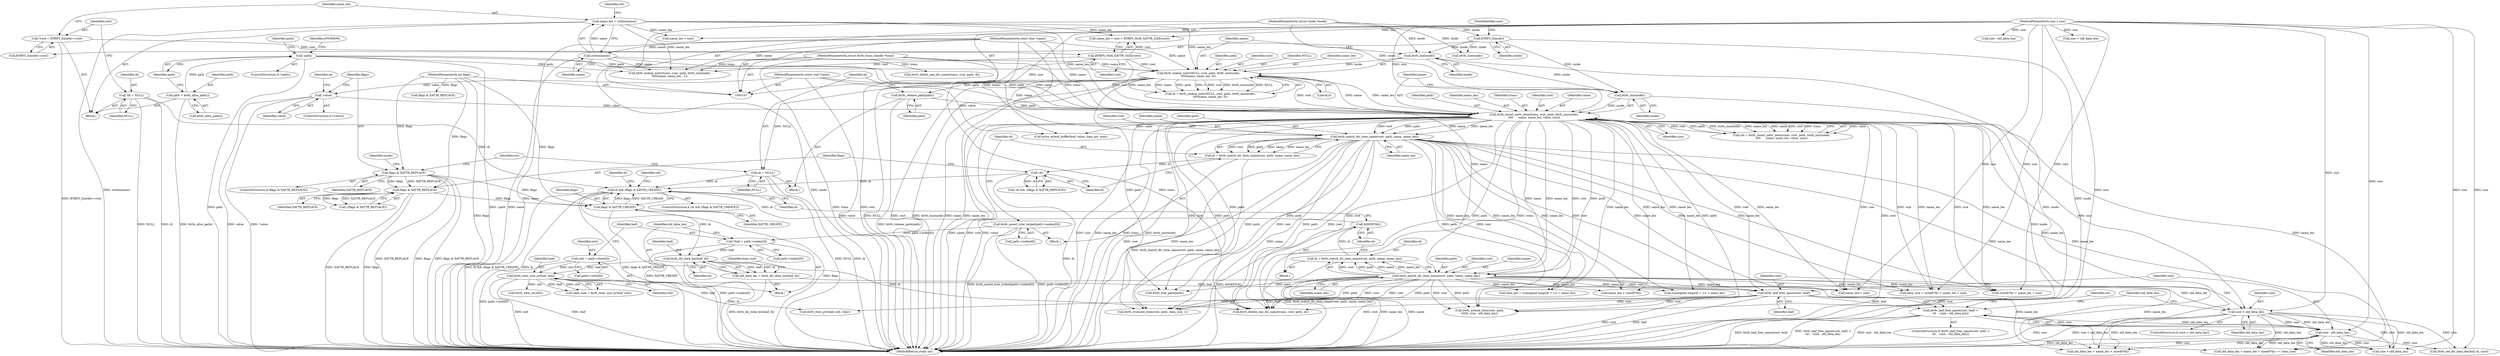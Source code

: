 digraph "0_linux_5f5bc6b1e2d5a6f827bc860ef2dc5b6f365d1339_1@API" {
"1000368" [label="(Call,btrfs_leaf_free_space(root, leaf) <\n\t\t\t    (size - old_data_len))"];
"1000369" [label="(Call,btrfs_leaf_free_space(root, leaf))"];
"1000236" [label="(Call,btrfs_insert_xattr_item(trans, root, path, btrfs_ino(inode),\n\t\t\t\t      name, name_len, value, size))"];
"1000108" [label="(MethodParameterIn,struct btrfs_trans_handle *trans)"];
"1000141" [label="(Call,BTRFS_MAX_XATTR_SIZE(root))"];
"1000120" [label="(Call,*root = BTRFS_I(inode)->root)"];
"1000211" [label="(Call,btrfs_lookup_xattr(NULL, root, path, btrfs_ino(inode),\n\t\t\t\t\tname, name_len, 0))"];
"1000150" [label="(Call,!path)"];
"1000146" [label="(Call,path = btrfs_alloc_path())"];
"1000215" [label="(Call,btrfs_ino(inode))"];
"1000123" [label="(Call,BTRFS_I(inode))"];
"1000109" [label="(MethodParameterIn,struct inode *inode)"];
"1000130" [label="(Call,strlen(name))"];
"1000110" [label="(MethodParameterIn,const char *name)"];
"1000128" [label="(Call,name_len = strlen(name))"];
"1000229" [label="(Call,btrfs_release_path(path))"];
"1000240" [label="(Call,btrfs_ino(inode))"];
"1000161" [label="(Call,!value)"];
"1000111" [label="(MethodParameterIn,const void *value)"];
"1000112" [label="(MethodParameterIn,size_t size)"];
"1000263" [label="(Call,btrfs_match_dir_item_name(root, path, name, name_len))"];
"1000294" [label="(Call,btrfs_match_dir_item_name(root, path, name, name_len))"];
"1000346" [label="(Call,btrfs_item_size_nr(leaf, slot))"];
"1000340" [label="(Call,btrfs_dir_data_len(leaf, di))"];
"1000330" [label="(Call,*leaf = path->nodes[0])"];
"1000255" [label="(Call,btrfs_assert_tree_locked(path->nodes[0]))"];
"1000307" [label="(Call,di && (flags & XATTR_CREATE))"];
"1000116" [label="(Call,*di = NULL)"];
"1000299" [label="(Call,ASSERT(di))"];
"1000292" [label="(Call,di = btrfs_match_dir_item_name(root, path, name, name_len))"];
"1000231" [label="(Call,di = NULL)"];
"1000270" [label="(Call,!di)"];
"1000261" [label="(Call,di = btrfs_match_dir_item_name(root, path, name, name_len))"];
"1000309" [label="(Call,flags & XATTR_CREATE)"];
"1000199" [label="(Call,flags & XATTR_REPLACE)"];
"1000113" [label="(MethodParameterIn,int flags)"];
"1000273" [label="(Call,flags & XATTR_REPLACE)"];
"1000322" [label="(Call,slot = path->slots[0])"];
"1000372" [label="(Call,size - old_data_len)"];
"1000363" [label="(Call,size > old_data_len)"];
"1000338" [label="(Call,old_data_len = btrfs_dir_data_len(leaf, di))"];
"1000192" [label="(Call,btrfs_delete_one_dir_name(trans, root, path, di))"];
"1000293" [label="(Identifier,di)"];
"1000265" [label="(Identifier,path)"];
"1000309" [label="(Call,flags & XATTR_CREATE)"];
"1000339" [label="(Identifier,old_data_len)"];
"1000369" [label="(Call,btrfs_leaf_free_space(root, leaf))"];
"1000255" [label="(Call,btrfs_assert_tree_locked(path->nodes[0]))"];
"1000347" [label="(Identifier,leaf)"];
"1000322" [label="(Call,slot = path->slots[0])"];
"1000307" [label="(Call,di && (flags & XATTR_CREATE))"];
"1000146" [label="(Call,path = btrfs_alloc_path())"];
"1000346" [label="(Call,btrfs_item_size_nr(leaf, slot))"];
"1000269" [label="(Call,!di && !(flags & XATTR_REPLACE))"];
"1000108" [label="(MethodParameterIn,struct btrfs_trans_handle *trans)"];
"1000123" [label="(Call,BTRFS_I(inode))"];
"1000404" [label="(Call,size < old_data_len)"];
"1000216" [label="(Identifier,inode)"];
"1000151" [label="(Identifier,path)"];
"1000110" [label="(MethodParameterIn,const char *name)"];
"1000111" [label="(MethodParameterIn,const void *value)"];
"1000213" [label="(Identifier,root)"];
"1000165" [label="(Identifier,di)"];
"1000202" [label="(Block,)"];
"1000239" [label="(Identifier,path)"];
"1000371" [label="(Identifier,leaf)"];
"1000263" [label="(Call,btrfs_match_dir_item_name(root, path, name, name_len))"];
"1000161" [label="(Call,!value)"];
"1000352" [label="(Call,sizeof(*di) + name_len + size)"];
"1000217" [label="(Identifier,name)"];
"1000117" [label="(Identifier,di)"];
"1000148" [label="(Call,btrfs_alloc_path())"];
"1000306" [label="(ControlStructure,if (di && (flags & XATTR_CREATE)))"];
"1000368" [label="(Call,btrfs_leaf_free_space(root, leaf) <\n\t\t\t    (size - old_data_len))"];
"1000267" [label="(Identifier,name_len)"];
"1000367" [label="(ControlStructure,if (btrfs_leaf_free_space(root, leaf) <\n\t\t\t    (size - old_data_len)))"];
"1000341" [label="(Identifier,leaf)"];
"1000128" [label="(Call,name_len = strlen(name))"];
"1000274" [label="(Identifier,flags)"];
"1000296" [label="(Identifier,path)"];
"1000124" [label="(Identifier,inode)"];
"1000271" [label="(Identifier,di)"];
"1000243" [label="(Identifier,name_len)"];
"1000430" [label="(Call,btrfs_item_nr(slot))"];
"1000434" [label="(Call,btrfs_item_ptr(leaf, slot, char))"];
"1000295" [label="(Identifier,root)"];
"1000199" [label="(Call,flags & XATTR_REPLACE)"];
"1000456" [label="(Call,((unsigned long)(di + 1)) + name_len)"];
"1000264" [label="(Identifier,root)"];
"1000212" [label="(Identifier,NULL)"];
"1000416" [label="(Call,btrfs_delete_one_dir_name(trans, root, path, di))"];
"1000384" [label="(Identifier,old_data_len)"];
"1000200" [label="(Identifier,flags)"];
"1000122" [label="(Call,BTRFS_I(inode)->root)"];
"1000477" [label="(MethodReturn,static int)"];
"1000118" [label="(Identifier,NULL)"];
"1000240" [label="(Call,btrfs_ino(inode))"];
"1000235" [label="(Identifier,ret)"];
"1000363" [label="(Call,size > old_data_len)"];
"1000162" [label="(Identifier,value)"];
"1000231" [label="(Call,di = NULL)"];
"1000237" [label="(Identifier,trans)"];
"1000137" [label="(Call,name_len + size > BTRFS_MAX_XATTR_SIZE(root))"];
"1000125" [label="(FieldIdentifier,root)"];
"1000230" [label="(Identifier,path)"];
"1000116" [label="(Call,*di = NULL)"];
"1000396" [label="(Call,btrfs_extend_item(root, path,\n\t\t\t\t\t\t  size - old_data_len))"];
"1000229" [label="(Call,btrfs_release_path(path))"];
"1000393" [label="(Call,size > old_data_len)"];
"1000166" [label="(Call,btrfs_lookup_xattr(trans, root, path, btrfs_ino(inode),\n\t\t\t\t\tname, name_len, -1))"];
"1000272" [label="(Call,!(flags & XATTR_REPLACE))"];
"1000323" [label="(Identifier,slot)"];
"1000344" [label="(Call,item_size = btrfs_item_size_nr(leaf, slot))"];
"1000273" [label="(Call,flags & XATTR_REPLACE)"];
"1000275" [label="(Identifier,XATTR_REPLACE)"];
"1000109" [label="(MethodParameterIn,struct inode *inode)"];
"1000292" [label="(Call,di = btrfs_match_dir_item_name(root, path, name, name_len))"];
"1000215" [label="(Call,btrfs_ino(inode))"];
"1000218" [label="(Identifier,name_len)"];
"1000377" [label="(Identifier,ret)"];
"1000338" [label="(Call,old_data_len = btrfs_dir_data_len(leaf, di))"];
"1000373" [label="(Identifier,size)"];
"1000332" [label="(Call,path->nodes[0])"];
"1000319" [label="(Identifier,di)"];
"1000147" [label="(Identifier,path)"];
"1000219" [label="(Literal,0)"];
"1000138" [label="(Call,name_len + size)"];
"1000141" [label="(Call,BTRFS_MAX_XATTR_SIZE(root))"];
"1000149" [label="(ControlStructure,if (!path))"];
"1000130" [label="(Call,strlen(name))"];
"1000241" [label="(Identifier,inode)"];
"1000233" [label="(Identifier,NULL)"];
"1000201" [label="(Identifier,XATTR_REPLACE)"];
"1000245" [label="(Identifier,size)"];
"1000288" [label="(Block,)"];
"1000450" [label="(Call,btrfs_set_dir_data_len(leaf, di, size))"];
"1000170" [label="(Call,btrfs_ino(inode))"];
"1000308" [label="(Identifier,di)"];
"1000299" [label="(Call,ASSERT(di))"];
"1000350" [label="(Call,data_size = sizeof(*di) + name_len + size)"];
"1000157" [label="(Identifier,path)"];
"1000330" [label="(Call,*leaf = path->nodes[0])"];
"1000297" [label="(Identifier,name)"];
"1000331" [label="(Identifier,leaf)"];
"1000232" [label="(Identifier,di)"];
"1000294" [label="(Call,btrfs_match_dir_item_name(root, path, name, name_len))"];
"1000270" [label="(Call,!di)"];
"1000236" [label="(Call,btrfs_insert_xattr_item(trans, root, path, btrfs_ino(inode),\n\t\t\t\t      name, name_len, value, size))"];
"1000131" [label="(Identifier,name)"];
"1000154" [label="(Identifier,ENOMEM)"];
"1000112" [label="(MethodParameterIn,size_t size)"];
"1000463" [label="(Call,write_extent_buffer(leaf, value, data_ptr, size))"];
"1000298" [label="(Identifier,name_len)"];
"1000198" [label="(ControlStructure,if (flags & XATTR_REPLACE))"];
"1000209" [label="(Call,di = btrfs_lookup_xattr(NULL, root, path, btrfs_ino(inode),\n\t\t\t\t\tname, name_len, 0))"];
"1000382" [label="(Call,old_data_len + name_len + sizeof(*di) == item_size)"];
"1000311" [label="(Identifier,XATTR_CREATE)"];
"1000113" [label="(MethodParameterIn,int flags)"];
"1000324" [label="(Call,path->slots[0])"];
"1000211" [label="(Call,btrfs_lookup_xattr(NULL, root, path, btrfs_ino(inode),\n\t\t\t\t\tname, name_len, 0))"];
"1000262" [label="(Identifier,di)"];
"1000256" [label="(Call,path->nodes[0])"];
"1000364" [label="(Identifier,size)"];
"1000234" [label="(Call,ret = btrfs_insert_xattr_item(trans, root, path, btrfs_ino(inode),\n\t\t\t\t      name, name_len, value, size))"];
"1000150" [label="(Call,!path)"];
"1000372" [label="(Call,size - old_data_len)"];
"1000342" [label="(Identifier,di)"];
"1000407" [label="(Call,btrfs_truncate_item(root, path, data_size, 1))"];
"1000370" [label="(Identifier,root)"];
"1000238" [label="(Identifier,root)"];
"1000383" [label="(Call,old_data_len + name_len + sizeof(*di))"];
"1000142" [label="(Identifier,root)"];
"1000214" [label="(Identifier,path)"];
"1000261" [label="(Call,di = btrfs_match_dir_item_name(root, path, name, name_len))"];
"1000348" [label="(Identifier,slot)"];
"1000340" [label="(Call,btrfs_dir_data_len(leaf, di))"];
"1000454" [label="(Call,data_ptr = ((unsigned long)(di + 1)) + name_len)"];
"1000314" [label="(Identifier,ret)"];
"1000310" [label="(Identifier,flags)"];
"1000251" [label="(Block,)"];
"1000134" [label="(Identifier,ret)"];
"1000242" [label="(Identifier,name)"];
"1000121" [label="(Identifier,root)"];
"1000399" [label="(Call,size - old_data_len)"];
"1000362" [label="(ControlStructure,if (size > old_data_len))"];
"1000120" [label="(Call,*root = BTRFS_I(inode)->root)"];
"1000114" [label="(Block,)"];
"1000385" [label="(Call,name_len + sizeof(*di))"];
"1000244" [label="(Identifier,value)"];
"1000300" [label="(Identifier,di)"];
"1000129" [label="(Identifier,name_len)"];
"1000320" [label="(Block,)"];
"1000180" [label="(Call,flags & XATTR_REPLACE)"];
"1000345" [label="(Identifier,item_size)"];
"1000473" [label="(Call,btrfs_free_path(path))"];
"1000207" [label="(Identifier,inode)"];
"1000365" [label="(Identifier,old_data_len)"];
"1000160" [label="(ControlStructure,if (!value))"];
"1000356" [label="(Call,name_len + size)"];
"1000374" [label="(Identifier,old_data_len)"];
"1000266" [label="(Identifier,name)"];
"1000368" -> "1000367"  [label="AST: "];
"1000368" -> "1000372"  [label="CFG: "];
"1000369" -> "1000368"  [label="AST: "];
"1000372" -> "1000368"  [label="AST: "];
"1000377" -> "1000368"  [label="CFG: "];
"1000384" -> "1000368"  [label="CFG: "];
"1000368" -> "1000477"  [label="DDG: btrfs_leaf_free_space(root, leaf)"];
"1000368" -> "1000477"  [label="DDG: btrfs_leaf_free_space(root, leaf) <\n\t\t\t    (size - old_data_len)"];
"1000368" -> "1000477"  [label="DDG: size - old_data_len"];
"1000369" -> "1000368"  [label="DDG: root"];
"1000369" -> "1000368"  [label="DDG: leaf"];
"1000372" -> "1000368"  [label="DDG: size"];
"1000372" -> "1000368"  [label="DDG: old_data_len"];
"1000369" -> "1000371"  [label="CFG: "];
"1000370" -> "1000369"  [label="AST: "];
"1000371" -> "1000369"  [label="AST: "];
"1000373" -> "1000369"  [label="CFG: "];
"1000369" -> "1000477"  [label="DDG: root"];
"1000369" -> "1000477"  [label="DDG: leaf"];
"1000236" -> "1000369"  [label="DDG: root"];
"1000263" -> "1000369"  [label="DDG: root"];
"1000294" -> "1000369"  [label="DDG: root"];
"1000346" -> "1000369"  [label="DDG: leaf"];
"1000369" -> "1000396"  [label="DDG: root"];
"1000369" -> "1000407"  [label="DDG: root"];
"1000369" -> "1000416"  [label="DDG: root"];
"1000369" -> "1000434"  [label="DDG: leaf"];
"1000236" -> "1000234"  [label="AST: "];
"1000236" -> "1000245"  [label="CFG: "];
"1000237" -> "1000236"  [label="AST: "];
"1000238" -> "1000236"  [label="AST: "];
"1000239" -> "1000236"  [label="AST: "];
"1000240" -> "1000236"  [label="AST: "];
"1000242" -> "1000236"  [label="AST: "];
"1000243" -> "1000236"  [label="AST: "];
"1000244" -> "1000236"  [label="AST: "];
"1000245" -> "1000236"  [label="AST: "];
"1000234" -> "1000236"  [label="CFG: "];
"1000236" -> "1000477"  [label="DDG: trans"];
"1000236" -> "1000477"  [label="DDG: btrfs_ino(inode)"];
"1000236" -> "1000477"  [label="DDG: root"];
"1000236" -> "1000477"  [label="DDG: name"];
"1000236" -> "1000477"  [label="DDG: value"];
"1000236" -> "1000477"  [label="DDG: size"];
"1000236" -> "1000477"  [label="DDG: name_len"];
"1000236" -> "1000234"  [label="DDG: value"];
"1000236" -> "1000234"  [label="DDG: root"];
"1000236" -> "1000234"  [label="DDG: path"];
"1000236" -> "1000234"  [label="DDG: btrfs_ino(inode)"];
"1000236" -> "1000234"  [label="DDG: name_len"];
"1000236" -> "1000234"  [label="DDG: name"];
"1000236" -> "1000234"  [label="DDG: size"];
"1000236" -> "1000234"  [label="DDG: trans"];
"1000108" -> "1000236"  [label="DDG: trans"];
"1000141" -> "1000236"  [label="DDG: root"];
"1000211" -> "1000236"  [label="DDG: root"];
"1000211" -> "1000236"  [label="DDG: name"];
"1000211" -> "1000236"  [label="DDG: name_len"];
"1000150" -> "1000236"  [label="DDG: path"];
"1000229" -> "1000236"  [label="DDG: path"];
"1000240" -> "1000236"  [label="DDG: inode"];
"1000130" -> "1000236"  [label="DDG: name"];
"1000110" -> "1000236"  [label="DDG: name"];
"1000128" -> "1000236"  [label="DDG: name_len"];
"1000161" -> "1000236"  [label="DDG: value"];
"1000111" -> "1000236"  [label="DDG: value"];
"1000112" -> "1000236"  [label="DDG: size"];
"1000236" -> "1000263"  [label="DDG: root"];
"1000236" -> "1000263"  [label="DDG: path"];
"1000236" -> "1000263"  [label="DDG: name"];
"1000236" -> "1000263"  [label="DDG: name_len"];
"1000236" -> "1000294"  [label="DDG: root"];
"1000236" -> "1000294"  [label="DDG: path"];
"1000236" -> "1000294"  [label="DDG: name"];
"1000236" -> "1000294"  [label="DDG: name_len"];
"1000236" -> "1000350"  [label="DDG: name_len"];
"1000236" -> "1000350"  [label="DDG: size"];
"1000236" -> "1000352"  [label="DDG: name_len"];
"1000236" -> "1000352"  [label="DDG: size"];
"1000236" -> "1000356"  [label="DDG: name_len"];
"1000236" -> "1000356"  [label="DDG: size"];
"1000236" -> "1000363"  [label="DDG: size"];
"1000236" -> "1000382"  [label="DDG: name_len"];
"1000236" -> "1000383"  [label="DDG: name_len"];
"1000236" -> "1000385"  [label="DDG: name_len"];
"1000236" -> "1000396"  [label="DDG: root"];
"1000236" -> "1000396"  [label="DDG: path"];
"1000236" -> "1000407"  [label="DDG: root"];
"1000236" -> "1000407"  [label="DDG: path"];
"1000236" -> "1000416"  [label="DDG: trans"];
"1000236" -> "1000416"  [label="DDG: root"];
"1000236" -> "1000416"  [label="DDG: path"];
"1000236" -> "1000454"  [label="DDG: name_len"];
"1000236" -> "1000456"  [label="DDG: name_len"];
"1000236" -> "1000463"  [label="DDG: value"];
"1000236" -> "1000473"  [label="DDG: path"];
"1000108" -> "1000107"  [label="AST: "];
"1000108" -> "1000477"  [label="DDG: trans"];
"1000108" -> "1000166"  [label="DDG: trans"];
"1000108" -> "1000192"  [label="DDG: trans"];
"1000108" -> "1000416"  [label="DDG: trans"];
"1000141" -> "1000137"  [label="AST: "];
"1000141" -> "1000142"  [label="CFG: "];
"1000142" -> "1000141"  [label="AST: "];
"1000137" -> "1000141"  [label="CFG: "];
"1000141" -> "1000477"  [label="DDG: root"];
"1000141" -> "1000137"  [label="DDG: root"];
"1000120" -> "1000141"  [label="DDG: root"];
"1000141" -> "1000166"  [label="DDG: root"];
"1000141" -> "1000211"  [label="DDG: root"];
"1000120" -> "1000114"  [label="AST: "];
"1000120" -> "1000122"  [label="CFG: "];
"1000121" -> "1000120"  [label="AST: "];
"1000122" -> "1000120"  [label="AST: "];
"1000129" -> "1000120"  [label="CFG: "];
"1000120" -> "1000477"  [label="DDG: BTRFS_I(inode)->root"];
"1000211" -> "1000209"  [label="AST: "];
"1000211" -> "1000219"  [label="CFG: "];
"1000212" -> "1000211"  [label="AST: "];
"1000213" -> "1000211"  [label="AST: "];
"1000214" -> "1000211"  [label="AST: "];
"1000215" -> "1000211"  [label="AST: "];
"1000217" -> "1000211"  [label="AST: "];
"1000218" -> "1000211"  [label="AST: "];
"1000219" -> "1000211"  [label="AST: "];
"1000209" -> "1000211"  [label="CFG: "];
"1000211" -> "1000477"  [label="DDG: name"];
"1000211" -> "1000477"  [label="DDG: name_len"];
"1000211" -> "1000477"  [label="DDG: NULL"];
"1000211" -> "1000477"  [label="DDG: root"];
"1000211" -> "1000477"  [label="DDG: btrfs_ino(inode)"];
"1000211" -> "1000209"  [label="DDG: name_len"];
"1000211" -> "1000209"  [label="DDG: name"];
"1000211" -> "1000209"  [label="DDG: path"];
"1000211" -> "1000209"  [label="DDG: 0"];
"1000211" -> "1000209"  [label="DDG: root"];
"1000211" -> "1000209"  [label="DDG: btrfs_ino(inode)"];
"1000211" -> "1000209"  [label="DDG: NULL"];
"1000150" -> "1000211"  [label="DDG: path"];
"1000215" -> "1000211"  [label="DDG: inode"];
"1000130" -> "1000211"  [label="DDG: name"];
"1000110" -> "1000211"  [label="DDG: name"];
"1000128" -> "1000211"  [label="DDG: name_len"];
"1000211" -> "1000229"  [label="DDG: path"];
"1000211" -> "1000231"  [label="DDG: NULL"];
"1000211" -> "1000473"  [label="DDG: path"];
"1000150" -> "1000149"  [label="AST: "];
"1000150" -> "1000151"  [label="CFG: "];
"1000151" -> "1000150"  [label="AST: "];
"1000154" -> "1000150"  [label="CFG: "];
"1000157" -> "1000150"  [label="CFG: "];
"1000150" -> "1000477"  [label="DDG: path"];
"1000150" -> "1000477"  [label="DDG: !path"];
"1000146" -> "1000150"  [label="DDG: path"];
"1000150" -> "1000166"  [label="DDG: path"];
"1000146" -> "1000114"  [label="AST: "];
"1000146" -> "1000148"  [label="CFG: "];
"1000147" -> "1000146"  [label="AST: "];
"1000148" -> "1000146"  [label="AST: "];
"1000151" -> "1000146"  [label="CFG: "];
"1000146" -> "1000477"  [label="DDG: btrfs_alloc_path()"];
"1000215" -> "1000216"  [label="CFG: "];
"1000216" -> "1000215"  [label="AST: "];
"1000217" -> "1000215"  [label="CFG: "];
"1000215" -> "1000477"  [label="DDG: inode"];
"1000123" -> "1000215"  [label="DDG: inode"];
"1000109" -> "1000215"  [label="DDG: inode"];
"1000215" -> "1000240"  [label="DDG: inode"];
"1000123" -> "1000122"  [label="AST: "];
"1000123" -> "1000124"  [label="CFG: "];
"1000124" -> "1000123"  [label="AST: "];
"1000125" -> "1000123"  [label="CFG: "];
"1000123" -> "1000477"  [label="DDG: inode"];
"1000109" -> "1000123"  [label="DDG: inode"];
"1000123" -> "1000170"  [label="DDG: inode"];
"1000123" -> "1000240"  [label="DDG: inode"];
"1000109" -> "1000107"  [label="AST: "];
"1000109" -> "1000477"  [label="DDG: inode"];
"1000109" -> "1000170"  [label="DDG: inode"];
"1000109" -> "1000240"  [label="DDG: inode"];
"1000130" -> "1000128"  [label="AST: "];
"1000130" -> "1000131"  [label="CFG: "];
"1000131" -> "1000130"  [label="AST: "];
"1000128" -> "1000130"  [label="CFG: "];
"1000130" -> "1000477"  [label="DDG: name"];
"1000130" -> "1000128"  [label="DDG: name"];
"1000110" -> "1000130"  [label="DDG: name"];
"1000130" -> "1000166"  [label="DDG: name"];
"1000110" -> "1000107"  [label="AST: "];
"1000110" -> "1000477"  [label="DDG: name"];
"1000110" -> "1000166"  [label="DDG: name"];
"1000110" -> "1000263"  [label="DDG: name"];
"1000110" -> "1000294"  [label="DDG: name"];
"1000128" -> "1000114"  [label="AST: "];
"1000129" -> "1000128"  [label="AST: "];
"1000134" -> "1000128"  [label="CFG: "];
"1000128" -> "1000477"  [label="DDG: strlen(name)"];
"1000128" -> "1000137"  [label="DDG: name_len"];
"1000128" -> "1000138"  [label="DDG: name_len"];
"1000128" -> "1000166"  [label="DDG: name_len"];
"1000229" -> "1000202"  [label="AST: "];
"1000229" -> "1000230"  [label="CFG: "];
"1000230" -> "1000229"  [label="AST: "];
"1000232" -> "1000229"  [label="CFG: "];
"1000229" -> "1000477"  [label="DDG: btrfs_release_path(path)"];
"1000240" -> "1000241"  [label="CFG: "];
"1000241" -> "1000240"  [label="AST: "];
"1000242" -> "1000240"  [label="CFG: "];
"1000240" -> "1000477"  [label="DDG: inode"];
"1000161" -> "1000160"  [label="AST: "];
"1000161" -> "1000162"  [label="CFG: "];
"1000162" -> "1000161"  [label="AST: "];
"1000165" -> "1000161"  [label="CFG: "];
"1000200" -> "1000161"  [label="CFG: "];
"1000161" -> "1000477"  [label="DDG: value"];
"1000161" -> "1000477"  [label="DDG: !value"];
"1000111" -> "1000161"  [label="DDG: value"];
"1000111" -> "1000107"  [label="AST: "];
"1000111" -> "1000477"  [label="DDG: value"];
"1000111" -> "1000463"  [label="DDG: value"];
"1000112" -> "1000107"  [label="AST: "];
"1000112" -> "1000477"  [label="DDG: size"];
"1000112" -> "1000137"  [label="DDG: size"];
"1000112" -> "1000138"  [label="DDG: size"];
"1000112" -> "1000350"  [label="DDG: size"];
"1000112" -> "1000352"  [label="DDG: size"];
"1000112" -> "1000356"  [label="DDG: size"];
"1000112" -> "1000363"  [label="DDG: size"];
"1000112" -> "1000372"  [label="DDG: size"];
"1000112" -> "1000393"  [label="DDG: size"];
"1000112" -> "1000399"  [label="DDG: size"];
"1000112" -> "1000404"  [label="DDG: size"];
"1000112" -> "1000450"  [label="DDG: size"];
"1000112" -> "1000463"  [label="DDG: size"];
"1000263" -> "1000261"  [label="AST: "];
"1000263" -> "1000267"  [label="CFG: "];
"1000264" -> "1000263"  [label="AST: "];
"1000265" -> "1000263"  [label="AST: "];
"1000266" -> "1000263"  [label="AST: "];
"1000267" -> "1000263"  [label="AST: "];
"1000261" -> "1000263"  [label="CFG: "];
"1000263" -> "1000477"  [label="DDG: name_len"];
"1000263" -> "1000477"  [label="DDG: root"];
"1000263" -> "1000477"  [label="DDG: name"];
"1000263" -> "1000261"  [label="DDG: root"];
"1000263" -> "1000261"  [label="DDG: path"];
"1000263" -> "1000261"  [label="DDG: name"];
"1000263" -> "1000261"  [label="DDG: name_len"];
"1000263" -> "1000350"  [label="DDG: name_len"];
"1000263" -> "1000352"  [label="DDG: name_len"];
"1000263" -> "1000356"  [label="DDG: name_len"];
"1000263" -> "1000382"  [label="DDG: name_len"];
"1000263" -> "1000383"  [label="DDG: name_len"];
"1000263" -> "1000385"  [label="DDG: name_len"];
"1000263" -> "1000396"  [label="DDG: root"];
"1000263" -> "1000396"  [label="DDG: path"];
"1000263" -> "1000407"  [label="DDG: root"];
"1000263" -> "1000407"  [label="DDG: path"];
"1000263" -> "1000416"  [label="DDG: root"];
"1000263" -> "1000416"  [label="DDG: path"];
"1000263" -> "1000454"  [label="DDG: name_len"];
"1000263" -> "1000456"  [label="DDG: name_len"];
"1000263" -> "1000473"  [label="DDG: path"];
"1000294" -> "1000292"  [label="AST: "];
"1000294" -> "1000298"  [label="CFG: "];
"1000295" -> "1000294"  [label="AST: "];
"1000296" -> "1000294"  [label="AST: "];
"1000297" -> "1000294"  [label="AST: "];
"1000298" -> "1000294"  [label="AST: "];
"1000292" -> "1000294"  [label="CFG: "];
"1000294" -> "1000477"  [label="DDG: name_len"];
"1000294" -> "1000477"  [label="DDG: name"];
"1000294" -> "1000477"  [label="DDG: root"];
"1000294" -> "1000292"  [label="DDG: root"];
"1000294" -> "1000292"  [label="DDG: path"];
"1000294" -> "1000292"  [label="DDG: name"];
"1000294" -> "1000292"  [label="DDG: name_len"];
"1000294" -> "1000350"  [label="DDG: name_len"];
"1000294" -> "1000352"  [label="DDG: name_len"];
"1000294" -> "1000356"  [label="DDG: name_len"];
"1000294" -> "1000382"  [label="DDG: name_len"];
"1000294" -> "1000383"  [label="DDG: name_len"];
"1000294" -> "1000385"  [label="DDG: name_len"];
"1000294" -> "1000396"  [label="DDG: root"];
"1000294" -> "1000396"  [label="DDG: path"];
"1000294" -> "1000407"  [label="DDG: root"];
"1000294" -> "1000407"  [label="DDG: path"];
"1000294" -> "1000416"  [label="DDG: root"];
"1000294" -> "1000416"  [label="DDG: path"];
"1000294" -> "1000454"  [label="DDG: name_len"];
"1000294" -> "1000456"  [label="DDG: name_len"];
"1000294" -> "1000473"  [label="DDG: path"];
"1000346" -> "1000344"  [label="AST: "];
"1000346" -> "1000348"  [label="CFG: "];
"1000347" -> "1000346"  [label="AST: "];
"1000348" -> "1000346"  [label="AST: "];
"1000344" -> "1000346"  [label="CFG: "];
"1000346" -> "1000477"  [label="DDG: slot"];
"1000346" -> "1000477"  [label="DDG: leaf"];
"1000346" -> "1000344"  [label="DDG: leaf"];
"1000346" -> "1000344"  [label="DDG: slot"];
"1000340" -> "1000346"  [label="DDG: leaf"];
"1000322" -> "1000346"  [label="DDG: slot"];
"1000346" -> "1000430"  [label="DDG: slot"];
"1000346" -> "1000434"  [label="DDG: leaf"];
"1000340" -> "1000338"  [label="AST: "];
"1000340" -> "1000342"  [label="CFG: "];
"1000341" -> "1000340"  [label="AST: "];
"1000342" -> "1000340"  [label="AST: "];
"1000338" -> "1000340"  [label="CFG: "];
"1000340" -> "1000477"  [label="DDG: di"];
"1000340" -> "1000338"  [label="DDG: leaf"];
"1000340" -> "1000338"  [label="DDG: di"];
"1000330" -> "1000340"  [label="DDG: leaf"];
"1000307" -> "1000340"  [label="DDG: di"];
"1000340" -> "1000416"  [label="DDG: di"];
"1000330" -> "1000320"  [label="AST: "];
"1000330" -> "1000332"  [label="CFG: "];
"1000331" -> "1000330"  [label="AST: "];
"1000332" -> "1000330"  [label="AST: "];
"1000339" -> "1000330"  [label="CFG: "];
"1000330" -> "1000477"  [label="DDG: path->nodes[0]"];
"1000255" -> "1000330"  [label="DDG: path->nodes[0]"];
"1000255" -> "1000251"  [label="AST: "];
"1000255" -> "1000256"  [label="CFG: "];
"1000256" -> "1000255"  [label="AST: "];
"1000262" -> "1000255"  [label="CFG: "];
"1000255" -> "1000477"  [label="DDG: btrfs_assert_tree_locked(path->nodes[0])"];
"1000255" -> "1000477"  [label="DDG: path->nodes[0]"];
"1000307" -> "1000306"  [label="AST: "];
"1000307" -> "1000308"  [label="CFG: "];
"1000307" -> "1000309"  [label="CFG: "];
"1000308" -> "1000307"  [label="AST: "];
"1000309" -> "1000307"  [label="AST: "];
"1000314" -> "1000307"  [label="CFG: "];
"1000319" -> "1000307"  [label="CFG: "];
"1000307" -> "1000477"  [label="DDG: flags & XATTR_CREATE"];
"1000307" -> "1000477"  [label="DDG: di && (flags & XATTR_CREATE)"];
"1000307" -> "1000477"  [label="DDG: di"];
"1000116" -> "1000307"  [label="DDG: di"];
"1000299" -> "1000307"  [label="DDG: di"];
"1000231" -> "1000307"  [label="DDG: di"];
"1000270" -> "1000307"  [label="DDG: di"];
"1000309" -> "1000307"  [label="DDG: flags"];
"1000309" -> "1000307"  [label="DDG: XATTR_CREATE"];
"1000116" -> "1000114"  [label="AST: "];
"1000116" -> "1000118"  [label="CFG: "];
"1000117" -> "1000116"  [label="AST: "];
"1000118" -> "1000116"  [label="AST: "];
"1000121" -> "1000116"  [label="CFG: "];
"1000116" -> "1000477"  [label="DDG: di"];
"1000116" -> "1000477"  [label="DDG: NULL"];
"1000299" -> "1000288"  [label="AST: "];
"1000299" -> "1000300"  [label="CFG: "];
"1000300" -> "1000299"  [label="AST: "];
"1000308" -> "1000299"  [label="CFG: "];
"1000299" -> "1000477"  [label="DDG: ASSERT(di)"];
"1000292" -> "1000299"  [label="DDG: di"];
"1000292" -> "1000288"  [label="AST: "];
"1000293" -> "1000292"  [label="AST: "];
"1000300" -> "1000292"  [label="CFG: "];
"1000292" -> "1000477"  [label="DDG: btrfs_match_dir_item_name(root, path, name, name_len)"];
"1000231" -> "1000202"  [label="AST: "];
"1000231" -> "1000233"  [label="CFG: "];
"1000232" -> "1000231"  [label="AST: "];
"1000233" -> "1000231"  [label="AST: "];
"1000235" -> "1000231"  [label="CFG: "];
"1000231" -> "1000477"  [label="DDG: NULL"];
"1000231" -> "1000477"  [label="DDG: di"];
"1000270" -> "1000269"  [label="AST: "];
"1000270" -> "1000271"  [label="CFG: "];
"1000271" -> "1000270"  [label="AST: "];
"1000274" -> "1000270"  [label="CFG: "];
"1000269" -> "1000270"  [label="CFG: "];
"1000270" -> "1000477"  [label="DDG: di"];
"1000270" -> "1000269"  [label="DDG: di"];
"1000261" -> "1000270"  [label="DDG: di"];
"1000261" -> "1000251"  [label="AST: "];
"1000262" -> "1000261"  [label="AST: "];
"1000271" -> "1000261"  [label="CFG: "];
"1000261" -> "1000477"  [label="DDG: btrfs_match_dir_item_name(root, path, name, name_len)"];
"1000309" -> "1000311"  [label="CFG: "];
"1000310" -> "1000309"  [label="AST: "];
"1000311" -> "1000309"  [label="AST: "];
"1000309" -> "1000477"  [label="DDG: flags"];
"1000309" -> "1000477"  [label="DDG: XATTR_CREATE"];
"1000199" -> "1000309"  [label="DDG: flags"];
"1000273" -> "1000309"  [label="DDG: flags"];
"1000113" -> "1000309"  [label="DDG: flags"];
"1000199" -> "1000198"  [label="AST: "];
"1000199" -> "1000201"  [label="CFG: "];
"1000200" -> "1000199"  [label="AST: "];
"1000201" -> "1000199"  [label="AST: "];
"1000207" -> "1000199"  [label="CFG: "];
"1000235" -> "1000199"  [label="CFG: "];
"1000199" -> "1000477"  [label="DDG: XATTR_REPLACE"];
"1000199" -> "1000477"  [label="DDG: flags"];
"1000199" -> "1000477"  [label="DDG: flags & XATTR_REPLACE"];
"1000113" -> "1000199"  [label="DDG: flags"];
"1000199" -> "1000273"  [label="DDG: flags"];
"1000199" -> "1000273"  [label="DDG: XATTR_REPLACE"];
"1000113" -> "1000107"  [label="AST: "];
"1000113" -> "1000477"  [label="DDG: flags"];
"1000113" -> "1000180"  [label="DDG: flags"];
"1000113" -> "1000273"  [label="DDG: flags"];
"1000273" -> "1000272"  [label="AST: "];
"1000273" -> "1000275"  [label="CFG: "];
"1000274" -> "1000273"  [label="AST: "];
"1000275" -> "1000273"  [label="AST: "];
"1000272" -> "1000273"  [label="CFG: "];
"1000273" -> "1000477"  [label="DDG: XATTR_REPLACE"];
"1000273" -> "1000477"  [label="DDG: flags"];
"1000273" -> "1000272"  [label="DDG: flags"];
"1000273" -> "1000272"  [label="DDG: XATTR_REPLACE"];
"1000322" -> "1000320"  [label="AST: "];
"1000322" -> "1000324"  [label="CFG: "];
"1000323" -> "1000322"  [label="AST: "];
"1000324" -> "1000322"  [label="AST: "];
"1000331" -> "1000322"  [label="CFG: "];
"1000322" -> "1000477"  [label="DDG: path->slots[0]"];
"1000372" -> "1000374"  [label="CFG: "];
"1000373" -> "1000372"  [label="AST: "];
"1000374" -> "1000372"  [label="AST: "];
"1000372" -> "1000477"  [label="DDG: size"];
"1000372" -> "1000477"  [label="DDG: old_data_len"];
"1000363" -> "1000372"  [label="DDG: size"];
"1000363" -> "1000372"  [label="DDG: old_data_len"];
"1000372" -> "1000382"  [label="DDG: old_data_len"];
"1000372" -> "1000383"  [label="DDG: old_data_len"];
"1000372" -> "1000393"  [label="DDG: size"];
"1000372" -> "1000393"  [label="DDG: old_data_len"];
"1000372" -> "1000450"  [label="DDG: size"];
"1000363" -> "1000362"  [label="AST: "];
"1000363" -> "1000365"  [label="CFG: "];
"1000364" -> "1000363"  [label="AST: "];
"1000365" -> "1000363"  [label="AST: "];
"1000370" -> "1000363"  [label="CFG: "];
"1000384" -> "1000363"  [label="CFG: "];
"1000363" -> "1000477"  [label="DDG: size"];
"1000363" -> "1000477"  [label="DDG: size > old_data_len"];
"1000338" -> "1000363"  [label="DDG: old_data_len"];
"1000363" -> "1000382"  [label="DDG: old_data_len"];
"1000363" -> "1000383"  [label="DDG: old_data_len"];
"1000363" -> "1000393"  [label="DDG: size"];
"1000363" -> "1000393"  [label="DDG: old_data_len"];
"1000363" -> "1000450"  [label="DDG: size"];
"1000338" -> "1000320"  [label="AST: "];
"1000339" -> "1000338"  [label="AST: "];
"1000345" -> "1000338"  [label="CFG: "];
"1000338" -> "1000477"  [label="DDG: btrfs_dir_data_len(leaf, di)"];
}
